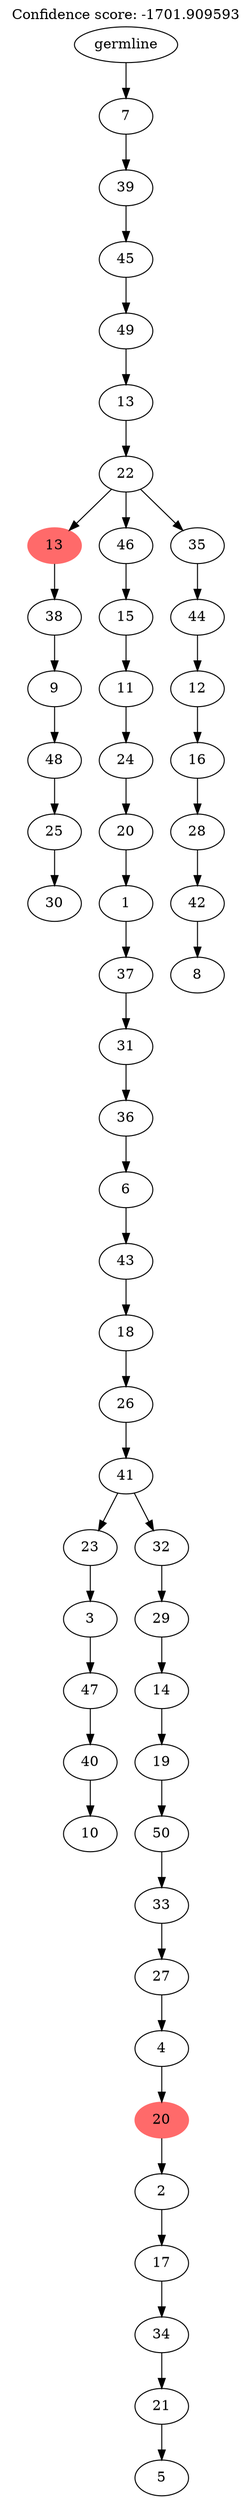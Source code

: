 digraph g {
	"51" -> "52";
	"52" [label="30"];
	"50" -> "51";
	"51" [label="25"];
	"49" -> "50";
	"50" [label="48"];
	"48" -> "49";
	"49" [label="9"];
	"47" -> "48";
	"48" [label="38"];
	"45" -> "46";
	"46" [label="10"];
	"44" -> "45";
	"45" [label="40"];
	"43" -> "44";
	"44" [label="47"];
	"42" -> "43";
	"43" [label="3"];
	"40" -> "41";
	"41" [label="5"];
	"39" -> "40";
	"40" [label="21"];
	"38" -> "39";
	"39" [label="34"];
	"37" -> "38";
	"38" [label="17"];
	"36" -> "37";
	"37" [label="2"];
	"35" -> "36";
	"36" [color=indianred1, style=filled, label="20"];
	"34" -> "35";
	"35" [label="4"];
	"33" -> "34";
	"34" [label="27"];
	"32" -> "33";
	"33" [label="33"];
	"31" -> "32";
	"32" [label="50"];
	"30" -> "31";
	"31" [label="19"];
	"29" -> "30";
	"30" [label="14"];
	"28" -> "29";
	"29" [label="29"];
	"27" -> "28";
	"28" [label="32"];
	"27" -> "42";
	"42" [label="23"];
	"26" -> "27";
	"27" [label="41"];
	"25" -> "26";
	"26" [label="26"];
	"24" -> "25";
	"25" [label="18"];
	"23" -> "24";
	"24" [label="43"];
	"22" -> "23";
	"23" [label="6"];
	"21" -> "22";
	"22" [label="36"];
	"20" -> "21";
	"21" [label="31"];
	"19" -> "20";
	"20" [label="37"];
	"18" -> "19";
	"19" [label="1"];
	"17" -> "18";
	"18" [label="20"];
	"16" -> "17";
	"17" [label="24"];
	"15" -> "16";
	"16" [label="11"];
	"14" -> "15";
	"15" [label="15"];
	"12" -> "13";
	"13" [label="8"];
	"11" -> "12";
	"12" [label="42"];
	"10" -> "11";
	"11" [label="28"];
	"9" -> "10";
	"10" [label="16"];
	"8" -> "9";
	"9" [label="12"];
	"7" -> "8";
	"8" [label="44"];
	"6" -> "7";
	"7" [label="35"];
	"6" -> "14";
	"14" [label="46"];
	"6" -> "47";
	"47" [color=indianred1, style=filled, label="13"];
	"5" -> "6";
	"6" [label="22"];
	"4" -> "5";
	"5" [label="13"];
	"3" -> "4";
	"4" [label="49"];
	"2" -> "3";
	"3" [label="45"];
	"1" -> "2";
	"2" [label="39"];
	"0" -> "1";
	"1" [label="7"];
	"0" [label="germline"];
	labelloc="t";
	label="Confidence score: -1701.909593";
}
